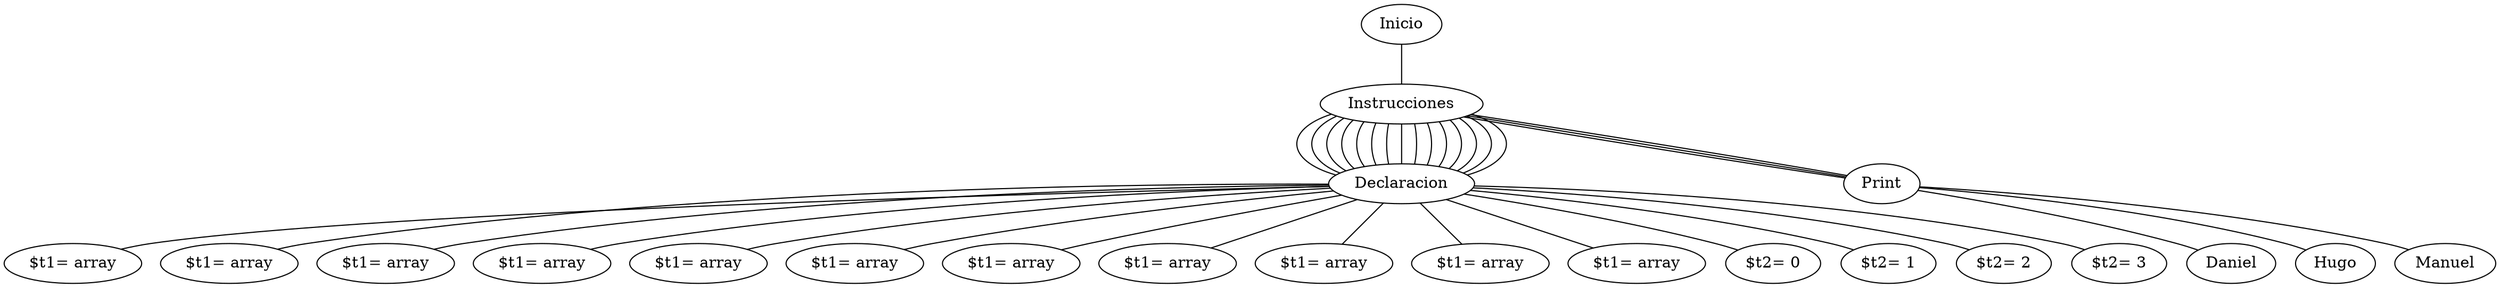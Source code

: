 graph "" {n000 ;
n000 [label="Inicio"] ;
n000 -- n001;
n001 [label="Instrucciones"] ;
n001 -- n003;
n003 [label="Declaracion"] ;
n003 -- n004;
n004 [label="$t1= array"] ;
n001 -- n003;
n003 [label="Declaracion"] ;
n003 -- n005;
n005 [label="$t1= array"] ;
n001 -- n003;
n003 [label="Declaracion"] ;
n003 -- n006;
n006 [label="$t1= array"] ;
n001 -- n003;
n003 [label="Declaracion"] ;
n003 -- n007;
n007 [label="$t1= array"] ;
n001 -- n003;
n003 [label="Declaracion"] ;
n003 -- n008;
n008 [label="$t1= array"] ;
n001 -- n003;
n003 [label="Declaracion"] ;
n003 -- n009;
n009 [label="$t1= array"] ;
n001 -- n003;
n003 [label="Declaracion"] ;
n003 -- n0010;
n0010 [label="$t1= array"] ;
n001 -- n003;
n003 [label="Declaracion"] ;
n003 -- n0011;
n0011 [label="$t1= array"] ;
n001 -- n003;
n003 [label="Declaracion"] ;
n003 -- n0012;
n0012 [label="$t1= array"] ;
n001 -- n003;
n003 [label="Declaracion"] ;
n003 -- n0013;
n0013 [label="$t1= array"] ;
n001 -- n003;
n003 [label="Declaracion"] ;
n003 -- n0014;
n0014 [label="$t1= array"] ;
n001 -- n003;
n003 [label="Declaracion"] ;
n003 -- n0015;
n0015 [label="$t2= 0"] ;
n001 -- n002;
n002 [label="Print"] ;
n002 -- n0016;
n0016 [label="Daniel"] ;
n001 -- n003;
n003 [label="Declaracion"] ;
n003 -- n0017;
n0017 [label="$t2= 1"] ;
n001 -- n002;
n002 [label="Print"] ;
n002 -- n0018;
n0018 [label="Hugo"] ;
n001 -- n003;
n003 [label="Declaracion"] ;
n003 -- n0019;
n0019 [label="$t2= 2"] ;
n001 -- n002;
n002 [label="Print"] ;
n002 -- n0020;
n0020 [label="Manuel"] ;
n001 -- n003;
n003 [label="Declaracion"] ;
n003 -- n0021;
n0021 [label="$t2= 3"] ;
}